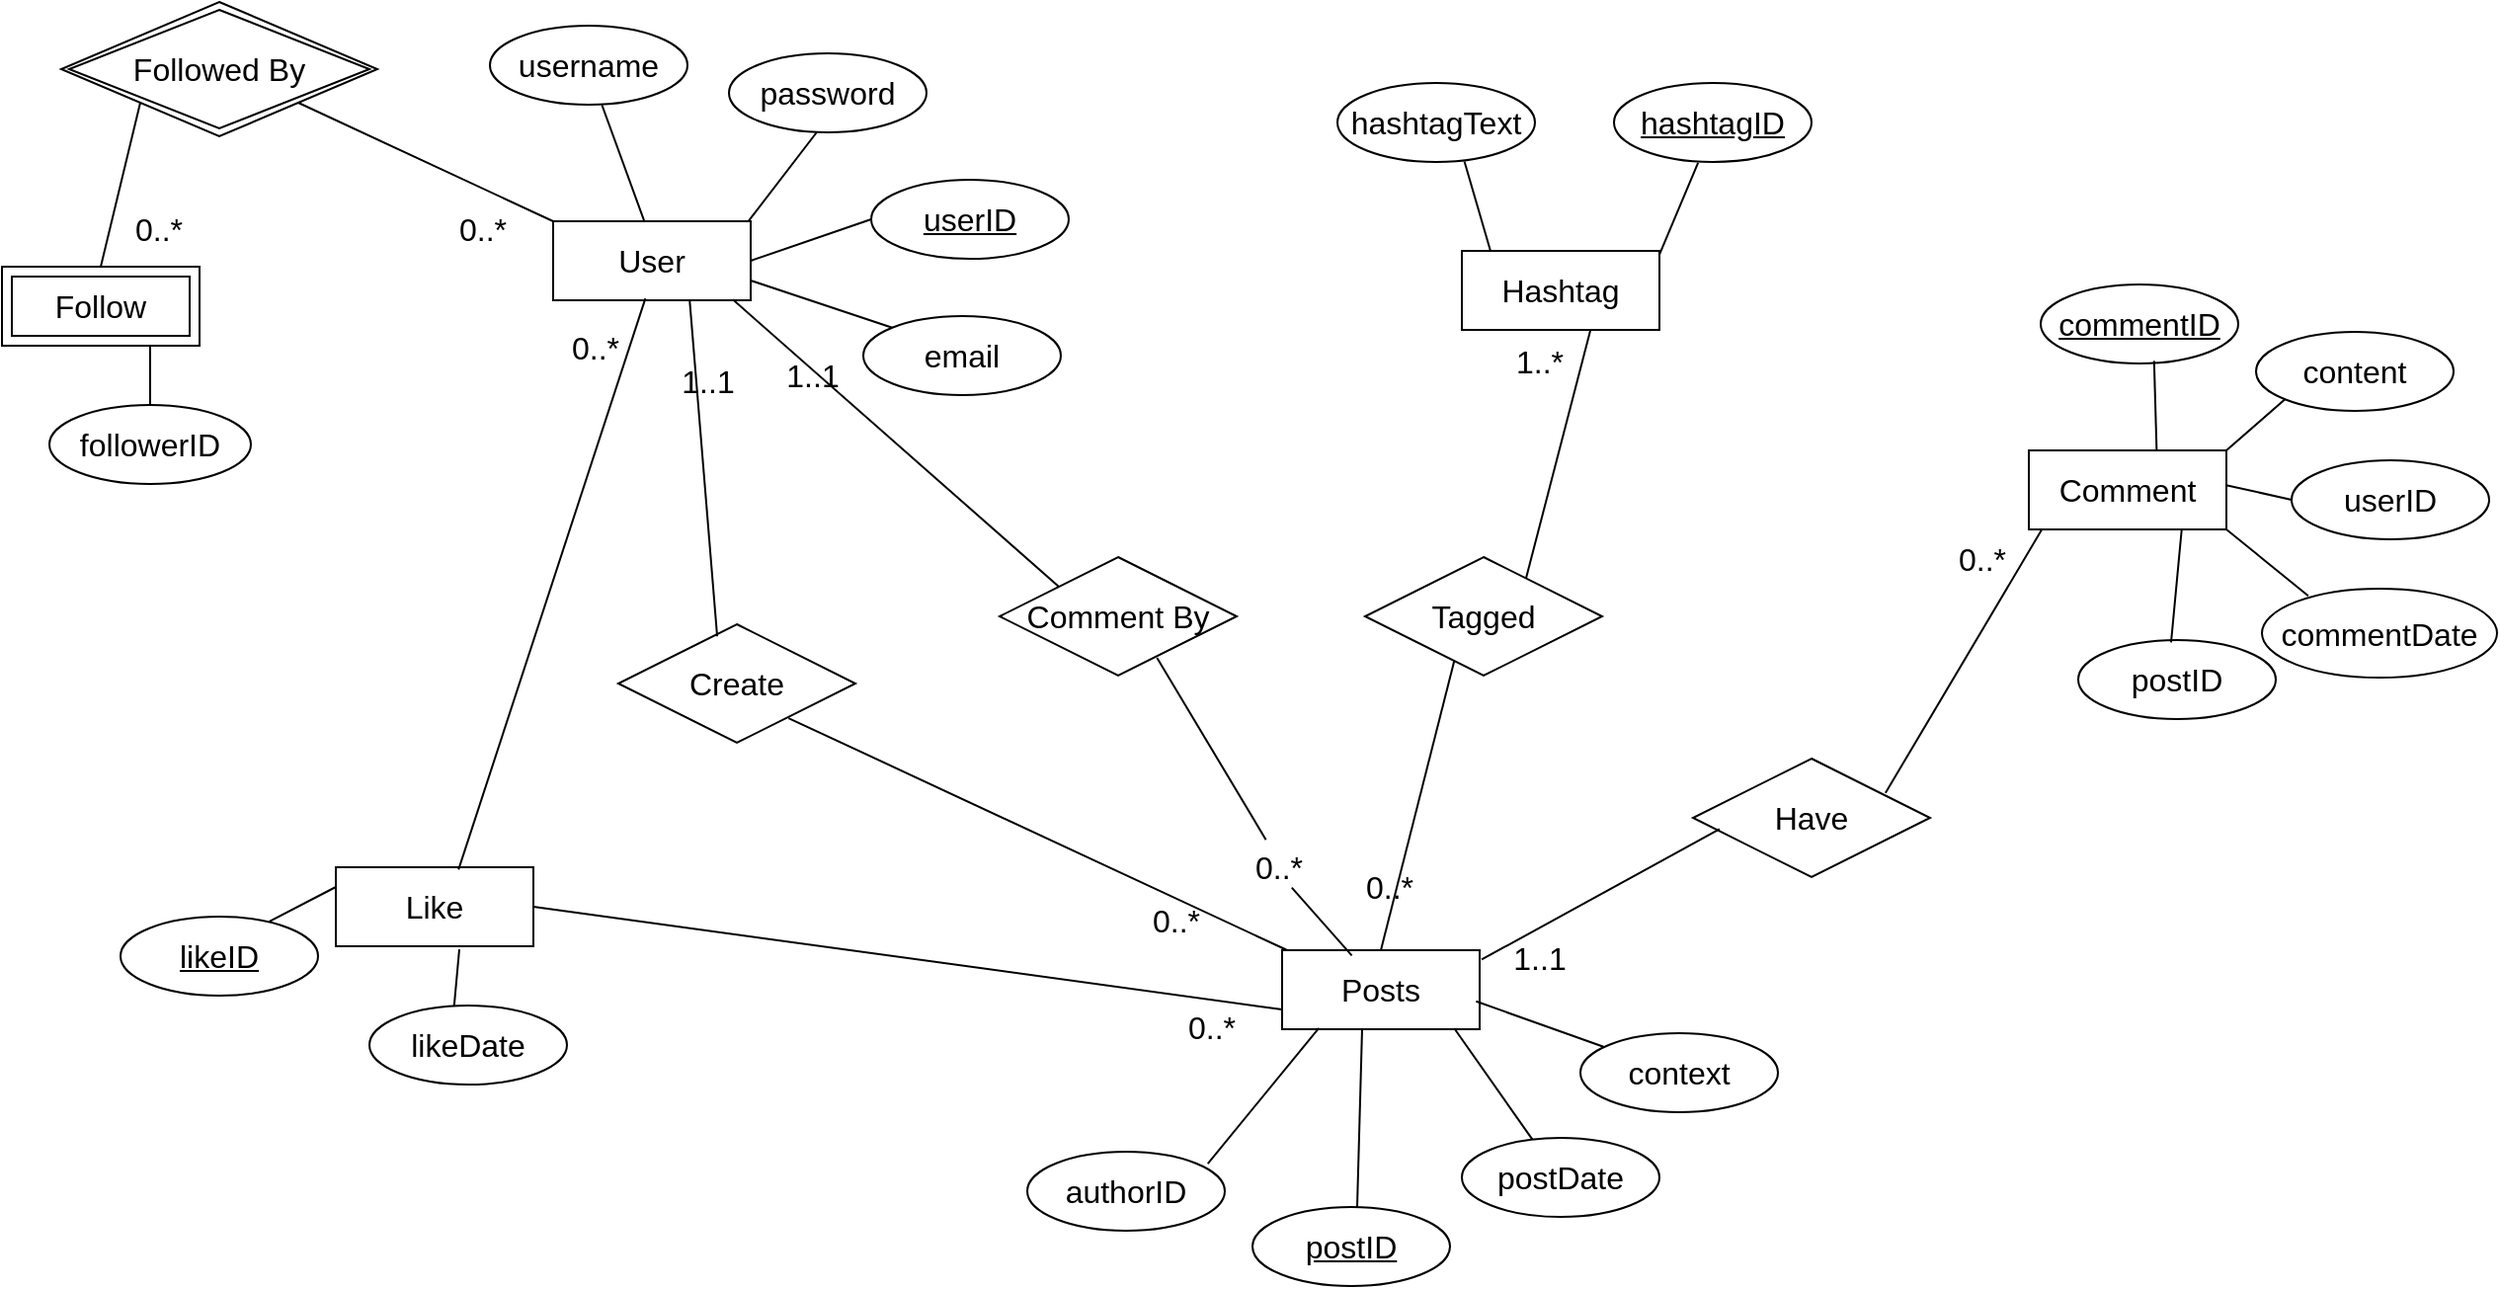 <mxfile version="21.8.2" type="github">
  <diagram name="Page-1" id="0xXDIpslHWF_h3QKl0N0">
    <mxGraphModel dx="1708" dy="1453" grid="0" gridSize="10" guides="1" tooltips="1" connect="1" arrows="1" fold="1" page="0" pageScale="1" pageWidth="827" pageHeight="1169" math="0" shadow="0">
      <root>
        <mxCell id="0" />
        <mxCell id="1" parent="0" />
        <mxCell id="wwoop0thXE-48_Gn2f_M-79" style="edgeStyle=none;curved=1;rounded=0;orthogonalLoop=1;jettySize=auto;html=1;exitX=0.5;exitY=0;exitDx=0;exitDy=0;fontSize=12;startSize=8;endSize=8;" edge="1" parent="1">
          <mxGeometry relative="1" as="geometry">
            <mxPoint x="87" y="-410" as="sourcePoint" />
            <mxPoint x="87" y="-410" as="targetPoint" />
          </mxGeometry>
        </mxCell>
        <mxCell id="wwoop0thXE-48_Gn2f_M-177" value="User" style="whiteSpace=wrap;html=1;align=center;fontSize=16;" vertex="1" parent="1">
          <mxGeometry x="-260" y="-545" width="100" height="40" as="geometry" />
        </mxCell>
        <mxCell id="wwoop0thXE-48_Gn2f_M-179" value="Hashtag" style="whiteSpace=wrap;html=1;align=center;fontSize=16;" vertex="1" parent="1">
          <mxGeometry x="200" y="-530" width="100" height="40" as="geometry" />
        </mxCell>
        <mxCell id="wwoop0thXE-48_Gn2f_M-180" value="Comment" style="whiteSpace=wrap;html=1;align=center;fontSize=16;" vertex="1" parent="1">
          <mxGeometry x="487" y="-429" width="100" height="40" as="geometry" />
        </mxCell>
        <mxCell id="wwoop0thXE-48_Gn2f_M-181" value="Posts" style="whiteSpace=wrap;html=1;align=center;fontSize=16;" vertex="1" parent="1">
          <mxGeometry x="109" y="-176" width="100" height="40" as="geometry" />
        </mxCell>
        <mxCell id="wwoop0thXE-48_Gn2f_M-182" value="" style="endArrow=none;html=1;rounded=0;fontSize=12;startSize=8;endSize=8;curved=1;exitX=0.567;exitY=1.003;exitDx=0;exitDy=0;exitPerimeter=0;entryX=0.46;entryY=-0.011;entryDx=0;entryDy=0;entryPerimeter=0;" edge="1" parent="1" source="wwoop0thXE-48_Gn2f_M-184" target="wwoop0thXE-48_Gn2f_M-177">
          <mxGeometry relative="1" as="geometry">
            <mxPoint x="-273" y="-585" as="sourcePoint" />
            <mxPoint x="-262" y="-545" as="targetPoint" />
          </mxGeometry>
        </mxCell>
        <mxCell id="wwoop0thXE-48_Gn2f_M-184" value="username" style="ellipse;whiteSpace=wrap;html=1;align=center;fontSize=16;" vertex="1" parent="1">
          <mxGeometry x="-292" y="-644" width="100" height="40" as="geometry" />
        </mxCell>
        <mxCell id="wwoop0thXE-48_Gn2f_M-185" value="" style="endArrow=none;html=1;rounded=0;fontSize=12;startSize=8;endSize=8;curved=1;exitX=0.443;exitY=1.003;exitDx=0;exitDy=0;exitPerimeter=0;entryX=0.987;entryY=0.004;entryDx=0;entryDy=0;entryPerimeter=0;" edge="1" parent="1" source="wwoop0thXE-48_Gn2f_M-186" target="wwoop0thXE-48_Gn2f_M-177">
          <mxGeometry relative="1" as="geometry">
            <mxPoint x="-154" y="-584" as="sourcePoint" />
            <mxPoint x="-176" y="-544" as="targetPoint" />
          </mxGeometry>
        </mxCell>
        <mxCell id="wwoop0thXE-48_Gn2f_M-186" value="password" style="ellipse;whiteSpace=wrap;html=1;align=center;fontSize=16;" vertex="1" parent="1">
          <mxGeometry x="-171" y="-630" width="100" height="40" as="geometry" />
        </mxCell>
        <mxCell id="wwoop0thXE-48_Gn2f_M-187" value="" style="endArrow=none;html=1;rounded=0;fontSize=12;startSize=8;endSize=8;curved=1;exitX=0;exitY=0;exitDx=0;exitDy=0;entryX=1;entryY=0.75;entryDx=0;entryDy=0;" edge="1" parent="1" source="wwoop0thXE-48_Gn2f_M-189" target="wwoop0thXE-48_Gn2f_M-177">
          <mxGeometry relative="1" as="geometry">
            <mxPoint x="-320" y="-541" as="sourcePoint" />
            <mxPoint x="-272" y="-526" as="targetPoint" />
          </mxGeometry>
        </mxCell>
        <mxCell id="wwoop0thXE-48_Gn2f_M-189" value="email" style="ellipse;whiteSpace=wrap;html=1;align=center;fontSize=16;" vertex="1" parent="1">
          <mxGeometry x="-103" y="-497" width="100" height="40" as="geometry" />
        </mxCell>
        <mxCell id="wwoop0thXE-48_Gn2f_M-203" value="userID" style="ellipse;whiteSpace=wrap;html=1;align=center;fontStyle=4;fontSize=16;" vertex="1" parent="1">
          <mxGeometry x="-99" y="-566" width="100" height="40" as="geometry" />
        </mxCell>
        <mxCell id="wwoop0thXE-48_Gn2f_M-204" value="" style="endArrow=none;html=1;rounded=0;fontSize=12;startSize=8;endSize=8;curved=1;entryX=1;entryY=0.5;entryDx=0;entryDy=0;exitX=0;exitY=0.5;exitDx=0;exitDy=0;" edge="1" parent="1" source="wwoop0thXE-48_Gn2f_M-203" target="wwoop0thXE-48_Gn2f_M-177">
          <mxGeometry relative="1" as="geometry">
            <mxPoint x="-272" y="-475" as="sourcePoint" />
            <mxPoint x="-246" y="-503" as="targetPoint" />
          </mxGeometry>
        </mxCell>
        <mxCell id="wwoop0thXE-48_Gn2f_M-205" value="" style="endArrow=none;html=1;rounded=0;fontSize=12;startSize=8;endSize=8;curved=1;exitX=0.426;exitY=1.008;exitDx=0;exitDy=0;exitPerimeter=0;entryX=1.001;entryY=0.041;entryDx=0;entryDy=0;entryPerimeter=0;" edge="1" parent="1" source="wwoop0thXE-48_Gn2f_M-207" target="wwoop0thXE-48_Gn2f_M-179">
          <mxGeometry relative="1" as="geometry">
            <mxPoint x="318" y="-577" as="sourcePoint" />
            <mxPoint x="296" y="-537" as="targetPoint" />
          </mxGeometry>
        </mxCell>
        <mxCell id="wwoop0thXE-48_Gn2f_M-206" value="" style="endArrow=none;html=1;rounded=0;fontSize=12;startSize=8;endSize=8;curved=1;entryX=0.144;entryY=-0.007;entryDx=0;entryDy=0;entryPerimeter=0;exitX=0.643;exitY=0.994;exitDx=0;exitDy=0;exitPerimeter=0;" edge="1" parent="1" source="wwoop0thXE-48_Gn2f_M-208" target="wwoop0thXE-48_Gn2f_M-179">
          <mxGeometry relative="1" as="geometry">
            <mxPoint x="193" y="-579" as="sourcePoint" />
            <mxPoint x="211" y="-537" as="targetPoint" />
          </mxGeometry>
        </mxCell>
        <mxCell id="wwoop0thXE-48_Gn2f_M-207" value="&lt;u&gt;hashtagID&lt;/u&gt;" style="ellipse;whiteSpace=wrap;html=1;align=center;fontSize=16;" vertex="1" parent="1">
          <mxGeometry x="277" y="-615" width="100" height="40" as="geometry" />
        </mxCell>
        <mxCell id="wwoop0thXE-48_Gn2f_M-208" value="hashtagText" style="ellipse;whiteSpace=wrap;html=1;align=center;fontSize=16;" vertex="1" parent="1">
          <mxGeometry x="137" y="-615" width="100" height="40" as="geometry" />
        </mxCell>
        <mxCell id="wwoop0thXE-48_Gn2f_M-209" value="Like" style="whiteSpace=wrap;html=1;align=center;fontSize=16;" vertex="1" parent="1">
          <mxGeometry x="-370" y="-218" width="100" height="40" as="geometry" />
        </mxCell>
        <mxCell id="wwoop0thXE-48_Gn2f_M-212" value="" style="endArrow=none;html=1;rounded=0;fontSize=12;startSize=8;endSize=8;curved=1;entryX=0.625;entryY=1.039;entryDx=0;entryDy=0;entryPerimeter=0;exitX=0.429;exitY=0.001;exitDx=0;exitDy=0;exitPerimeter=0;" edge="1" parent="1" source="wwoop0thXE-48_Gn2f_M-213" target="wwoop0thXE-48_Gn2f_M-209">
          <mxGeometry relative="1" as="geometry">
            <mxPoint x="-353" y="-61" as="sourcePoint" />
            <mxPoint x="-370" y="-95" as="targetPoint" />
          </mxGeometry>
        </mxCell>
        <mxCell id="wwoop0thXE-48_Gn2f_M-213" value="likeDate" style="ellipse;whiteSpace=wrap;html=1;align=center;fontSize=16;" vertex="1" parent="1">
          <mxGeometry x="-353" y="-148" width="100" height="40" as="geometry" />
        </mxCell>
        <mxCell id="wwoop0thXE-48_Gn2f_M-216" value="likeID" style="ellipse;whiteSpace=wrap;html=1;align=center;fontStyle=4;fontSize=16;" vertex="1" parent="1">
          <mxGeometry x="-479" y="-193" width="100" height="40" as="geometry" />
        </mxCell>
        <mxCell id="wwoop0thXE-48_Gn2f_M-217" value="" style="endArrow=none;html=1;rounded=0;fontSize=12;startSize=8;endSize=8;curved=1;entryX=0;entryY=0.25;entryDx=0;entryDy=0;exitX=0.754;exitY=0.062;exitDx=0;exitDy=0;exitPerimeter=0;" edge="1" parent="1" target="wwoop0thXE-48_Gn2f_M-209" source="wwoop0thXE-48_Gn2f_M-216">
          <mxGeometry relative="1" as="geometry">
            <mxPoint x="-468" y="-64" as="sourcePoint" />
            <mxPoint x="-442" y="-92" as="targetPoint" />
          </mxGeometry>
        </mxCell>
        <mxCell id="wwoop0thXE-48_Gn2f_M-219" value="" style="endArrow=none;html=1;rounded=0;fontSize=12;startSize=8;endSize=8;curved=1;entryX=0.871;entryY=0.987;entryDx=0;entryDy=0;entryPerimeter=0;exitX=0.364;exitY=0.046;exitDx=0;exitDy=0;exitPerimeter=0;" edge="1" parent="1" source="wwoop0thXE-48_Gn2f_M-220" target="wwoop0thXE-48_Gn2f_M-181">
          <mxGeometry relative="1" as="geometry">
            <mxPoint x="219" y="-102" as="sourcePoint" />
            <mxPoint x="202" y="-128" as="targetPoint" />
          </mxGeometry>
        </mxCell>
        <mxCell id="wwoop0thXE-48_Gn2f_M-220" value="postDate" style="ellipse;whiteSpace=wrap;html=1;align=center;fontSize=16;" vertex="1" parent="1">
          <mxGeometry x="200" y="-81" width="100" height="40" as="geometry" />
        </mxCell>
        <mxCell id="wwoop0thXE-48_Gn2f_M-221" value="" style="endArrow=none;html=1;rounded=0;fontSize=12;startSize=8;endSize=8;curved=1;entryX=0.405;entryY=0.994;entryDx=0;entryDy=0;entryPerimeter=0;exitX=0.53;exitY=0;exitDx=0;exitDy=0;exitPerimeter=0;" edge="1" parent="1" source="wwoop0thXE-48_Gn2f_M-222" target="wwoop0thXE-48_Gn2f_M-181">
          <mxGeometry relative="1" as="geometry">
            <mxPoint x="141" y="-52" as="sourcePoint" />
            <mxPoint x="136" y="-127" as="targetPoint" />
          </mxGeometry>
        </mxCell>
        <mxCell id="wwoop0thXE-48_Gn2f_M-222" value="&lt;u&gt;postID&lt;/u&gt;" style="ellipse;whiteSpace=wrap;html=1;align=center;fontSize=16;" vertex="1" parent="1">
          <mxGeometry x="94" y="-46" width="100" height="40" as="geometry" />
        </mxCell>
        <mxCell id="wwoop0thXE-48_Gn2f_M-223" value="" style="endArrow=none;html=1;rounded=0;fontSize=12;startSize=8;endSize=8;curved=1;exitX=0.982;exitY=0.647;exitDx=0;exitDy=0;entryX=0.117;entryY=0.172;entryDx=0;entryDy=0;entryPerimeter=0;exitPerimeter=0;" edge="1" parent="1" source="wwoop0thXE-48_Gn2f_M-181" target="wwoop0thXE-48_Gn2f_M-227">
          <mxGeometry relative="1" as="geometry">
            <mxPoint x="217" y="-151" as="sourcePoint" />
            <mxPoint x="270" y="-122" as="targetPoint" />
          </mxGeometry>
        </mxCell>
        <mxCell id="wwoop0thXE-48_Gn2f_M-224" value="" style="endArrow=none;html=1;rounded=0;fontSize=12;startSize=8;endSize=8;curved=1;entryX=0.186;entryY=0.985;entryDx=0;entryDy=0;entryPerimeter=0;exitX=0.914;exitY=0.152;exitDx=0;exitDy=0;exitPerimeter=0;" edge="1" parent="1" source="wwoop0thXE-48_Gn2f_M-225" target="wwoop0thXE-48_Gn2f_M-181">
          <mxGeometry relative="1" as="geometry">
            <mxPoint x="63" y="-132" as="sourcePoint" />
            <mxPoint x="114" y="-150" as="targetPoint" />
          </mxGeometry>
        </mxCell>
        <mxCell id="wwoop0thXE-48_Gn2f_M-225" value="authorID" style="ellipse;whiteSpace=wrap;html=1;align=center;fontSize=16;" vertex="1" parent="1">
          <mxGeometry x="-20" y="-74" width="100" height="40" as="geometry" />
        </mxCell>
        <mxCell id="wwoop0thXE-48_Gn2f_M-227" value="context" style="ellipse;whiteSpace=wrap;html=1;align=center;fontSize=16;" vertex="1" parent="1">
          <mxGeometry x="260" y="-134" width="100" height="40" as="geometry" />
        </mxCell>
        <mxCell id="wwoop0thXE-48_Gn2f_M-228" value="" style="endArrow=none;html=1;rounded=0;fontSize=12;startSize=8;endSize=8;curved=1;exitX=0;exitY=1;exitDx=0;exitDy=0;entryX=1;entryY=0;entryDx=0;entryDy=0;" edge="1" parent="1" source="wwoop0thXE-48_Gn2f_M-236" target="wwoop0thXE-48_Gn2f_M-180">
          <mxGeometry relative="1" as="geometry">
            <mxPoint x="612" y="-443" as="sourcePoint" />
            <mxPoint x="582" y="-421" as="targetPoint" />
          </mxGeometry>
        </mxCell>
        <mxCell id="wwoop0thXE-48_Gn2f_M-229" value="&lt;u&gt;commentID&lt;/u&gt;" style="ellipse;whiteSpace=wrap;html=1;align=center;fontSize=16;" vertex="1" parent="1">
          <mxGeometry x="493" y="-513" width="100" height="40" as="geometry" />
        </mxCell>
        <mxCell id="wwoop0thXE-48_Gn2f_M-230" value="" style="endArrow=none;html=1;rounded=0;fontSize=12;startSize=8;endSize=8;curved=1;exitX=1;exitY=1;exitDx=0;exitDy=0;entryX=0.197;entryY=0.08;entryDx=0;entryDy=0;entryPerimeter=0;" edge="1" parent="1" source="wwoop0thXE-48_Gn2f_M-180" target="wwoop0thXE-48_Gn2f_M-231">
          <mxGeometry relative="1" as="geometry">
            <mxPoint x="579" y="-384" as="sourcePoint" />
            <mxPoint x="632" y="-355" as="targetPoint" />
          </mxGeometry>
        </mxCell>
        <mxCell id="wwoop0thXE-48_Gn2f_M-231" value="commentDate" style="ellipse;whiteSpace=wrap;html=1;align=center;fontSize=16;" vertex="1" parent="1">
          <mxGeometry x="605" y="-359" width="119" height="45" as="geometry" />
        </mxCell>
        <mxCell id="wwoop0thXE-48_Gn2f_M-232" value="" style="endArrow=none;html=1;rounded=0;fontSize=12;startSize=8;endSize=8;curved=1;entryX=0.999;entryY=0.44;entryDx=0;entryDy=0;entryPerimeter=0;exitX=0;exitY=0.5;exitDx=0;exitDy=0;" edge="1" parent="1" source="wwoop0thXE-48_Gn2f_M-235" target="wwoop0thXE-48_Gn2f_M-180">
          <mxGeometry relative="1" as="geometry">
            <mxPoint x="626" y="-404.56" as="sourcePoint" />
            <mxPoint x="582" y="-404.56" as="targetPoint" />
          </mxGeometry>
        </mxCell>
        <mxCell id="wwoop0thXE-48_Gn2f_M-235" value="userID" style="ellipse;whiteSpace=wrap;html=1;align=center;fontSize=16;" vertex="1" parent="1">
          <mxGeometry x="620" y="-424" width="100" height="40" as="geometry" />
        </mxCell>
        <mxCell id="wwoop0thXE-48_Gn2f_M-236" value="content" style="ellipse;whiteSpace=wrap;html=1;align=center;fontSize=16;" vertex="1" parent="1">
          <mxGeometry x="602" y="-489" width="100" height="40" as="geometry" />
        </mxCell>
        <mxCell id="wwoop0thXE-48_Gn2f_M-239" value="postID" style="ellipse;whiteSpace=wrap;html=1;align=center;fontSize=16;" vertex="1" parent="1">
          <mxGeometry x="512" y="-333" width="100" height="40" as="geometry" />
        </mxCell>
        <mxCell id="wwoop0thXE-48_Gn2f_M-240" value="" style="endArrow=none;html=1;rounded=0;fontSize=12;startSize=8;endSize=8;curved=1;entryX=0.647;entryY=0.004;entryDx=0;entryDy=0;entryPerimeter=0;exitX=0.574;exitY=0.967;exitDx=0;exitDy=0;exitPerimeter=0;" edge="1" parent="1" source="wwoop0thXE-48_Gn2f_M-229" target="wwoop0thXE-48_Gn2f_M-180">
          <mxGeometry relative="1" as="geometry">
            <mxPoint x="546" y="-473" as="sourcePoint" />
            <mxPoint x="549" y="-429" as="targetPoint" />
          </mxGeometry>
        </mxCell>
        <mxCell id="wwoop0thXE-48_Gn2f_M-241" value="" style="endArrow=none;html=1;rounded=0;fontSize=12;startSize=8;endSize=8;curved=1;exitX=0.774;exitY=0.994;exitDx=0;exitDy=0;entryX=0.47;entryY=0.03;entryDx=0;entryDy=0;entryPerimeter=0;exitPerimeter=0;" edge="1" parent="1" source="wwoop0thXE-48_Gn2f_M-180" target="wwoop0thXE-48_Gn2f_M-239">
          <mxGeometry relative="1" as="geometry">
            <mxPoint x="499" y="-380" as="sourcePoint" />
            <mxPoint x="536" y="-331" as="targetPoint" />
          </mxGeometry>
        </mxCell>
        <mxCell id="wwoop0thXE-48_Gn2f_M-253" value="Create" style="shape=rhombus;perimeter=rhombusPerimeter;whiteSpace=wrap;html=1;align=center;fontSize=16;" vertex="1" parent="1">
          <mxGeometry x="-227" y="-341" width="120" height="60" as="geometry" />
        </mxCell>
        <mxCell id="wwoop0thXE-48_Gn2f_M-254" value="" style="endArrow=none;html=1;rounded=0;fontSize=12;startSize=8;endSize=8;curved=1;exitX=0.417;exitY=0.102;exitDx=0;exitDy=0;exitPerimeter=0;entryX=0.691;entryY=0.999;entryDx=0;entryDy=0;entryPerimeter=0;" edge="1" parent="1" source="wwoop0thXE-48_Gn2f_M-253" target="wwoop0thXE-48_Gn2f_M-177">
          <mxGeometry width="50" height="50" relative="1" as="geometry">
            <mxPoint x="-103" y="-421" as="sourcePoint" />
            <mxPoint x="-162" y="-503" as="targetPoint" />
          </mxGeometry>
        </mxCell>
        <mxCell id="wwoop0thXE-48_Gn2f_M-256" value="0..*" style="text;html=1;align=center;verticalAlign=middle;resizable=0;points=[];autosize=1;strokeColor=none;fillColor=none;fontSize=16;" vertex="1" parent="1">
          <mxGeometry x="34" y="-207" width="42" height="31" as="geometry" />
        </mxCell>
        <mxCell id="wwoop0thXE-48_Gn2f_M-257" value="Tagged" style="shape=rhombus;perimeter=rhombusPerimeter;whiteSpace=wrap;html=1;align=center;fontSize=16;" vertex="1" parent="1">
          <mxGeometry x="151" y="-375" width="120" height="60" as="geometry" />
        </mxCell>
        <mxCell id="wwoop0thXE-48_Gn2f_M-258" value="" style="endArrow=none;html=1;rounded=0;fontSize=12;startSize=8;endSize=8;curved=1;exitX=0.5;exitY=0;exitDx=0;exitDy=0;entryX=0.376;entryY=0.877;entryDx=0;entryDy=0;entryPerimeter=0;" edge="1" parent="1" source="wwoop0thXE-48_Gn2f_M-181" target="wwoop0thXE-48_Gn2f_M-257">
          <mxGeometry width="50" height="50" relative="1" as="geometry">
            <mxPoint x="151" y="-172" as="sourcePoint" />
            <mxPoint x="143" y="-317" as="targetPoint" />
          </mxGeometry>
        </mxCell>
        <mxCell id="wwoop0thXE-48_Gn2f_M-260" value="1..*" style="text;html=1;align=center;verticalAlign=middle;resizable=0;points=[];autosize=1;strokeColor=none;fillColor=none;fontSize=16;" vertex="1" parent="1">
          <mxGeometry x="218" y="-490" width="42" height="31" as="geometry" />
        </mxCell>
        <mxCell id="wwoop0thXE-48_Gn2f_M-261" value="Have" style="shape=rhombus;perimeter=rhombusPerimeter;whiteSpace=wrap;html=1;align=center;fontSize=16;" vertex="1" parent="1">
          <mxGeometry x="317" y="-273" width="120" height="60" as="geometry" />
        </mxCell>
        <mxCell id="wwoop0thXE-48_Gn2f_M-262" value="" style="endArrow=none;html=1;rounded=0;fontSize=12;startSize=8;endSize=8;curved=1;exitX=1.01;exitY=0.118;exitDx=0;exitDy=0;entryX=0.112;entryY=0.595;entryDx=0;entryDy=0;entryPerimeter=0;exitPerimeter=0;" edge="1" parent="1" source="wwoop0thXE-48_Gn2f_M-181" target="wwoop0thXE-48_Gn2f_M-261">
          <mxGeometry width="50" height="50" relative="1" as="geometry">
            <mxPoint x="169" y="-166" as="sourcePoint" />
            <mxPoint x="206" y="-312" as="targetPoint" />
          </mxGeometry>
        </mxCell>
        <mxCell id="wwoop0thXE-48_Gn2f_M-264" value="" style="endArrow=none;html=1;rounded=0;fontSize=12;startSize=8;endSize=8;curved=1;exitX=0.812;exitY=0.29;exitDx=0;exitDy=0;entryX=0.066;entryY=1.001;entryDx=0;entryDy=0;entryPerimeter=0;exitPerimeter=0;" edge="1" parent="1" source="wwoop0thXE-48_Gn2f_M-261" target="wwoop0thXE-48_Gn2f_M-180">
          <mxGeometry width="50" height="50" relative="1" as="geometry">
            <mxPoint x="445" y="-252" as="sourcePoint" />
            <mxPoint x="605" y="-310" as="targetPoint" />
          </mxGeometry>
        </mxCell>
        <mxCell id="wwoop0thXE-48_Gn2f_M-265" value="" style="endArrow=none;html=1;rounded=0;fontSize=12;startSize=8;endSize=8;curved=1;exitX=0.679;exitY=0.18;exitDx=0;exitDy=0;entryX=0.65;entryY=1.01;entryDx=0;entryDy=0;entryPerimeter=0;exitPerimeter=0;" edge="1" parent="1" source="wwoop0thXE-48_Gn2f_M-257" target="wwoop0thXE-48_Gn2f_M-179">
          <mxGeometry width="50" height="50" relative="1" as="geometry">
            <mxPoint x="237" y="-355" as="sourcePoint" />
            <mxPoint x="274" y="-501" as="targetPoint" />
          </mxGeometry>
        </mxCell>
        <mxCell id="wwoop0thXE-48_Gn2f_M-266" value="" style="endArrow=none;html=1;rounded=0;fontSize=12;startSize=8;endSize=8;curved=1;entryX=0.718;entryY=0.792;entryDx=0;entryDy=0;entryPerimeter=0;exitX=0.026;exitY=0;exitDx=0;exitDy=0;exitPerimeter=0;" edge="1" parent="1" source="wwoop0thXE-48_Gn2f_M-181" target="wwoop0thXE-48_Gn2f_M-253">
          <mxGeometry width="50" height="50" relative="1" as="geometry">
            <mxPoint x="107" y="-177" as="sourcePoint" />
            <mxPoint x="-141" y="-320" as="targetPoint" />
          </mxGeometry>
        </mxCell>
        <mxCell id="wwoop0thXE-48_Gn2f_M-267" value="1..1" style="text;html=1;align=center;verticalAlign=middle;resizable=0;points=[];autosize=1;strokeColor=none;fillColor=none;fontSize=16;" vertex="1" parent="1">
          <mxGeometry x="216.5" y="-188" width="45" height="31" as="geometry" />
        </mxCell>
        <mxCell id="wwoop0thXE-48_Gn2f_M-268" value="1..1" style="text;html=1;align=center;verticalAlign=middle;resizable=0;points=[];autosize=1;strokeColor=none;fillColor=none;fontSize=16;" vertex="1" parent="1">
          <mxGeometry x="-205" y="-480" width="45" height="31" as="geometry" />
        </mxCell>
        <mxCell id="wwoop0thXE-48_Gn2f_M-269" value="0..*" style="text;html=1;align=center;verticalAlign=middle;resizable=0;points=[];autosize=1;strokeColor=none;fillColor=none;fontSize=16;" vertex="1" parent="1">
          <mxGeometry x="442" y="-390" width="42" height="31" as="geometry" />
        </mxCell>
        <mxCell id="wwoop0thXE-48_Gn2f_M-271" value="0..*" style="text;html=1;align=center;verticalAlign=middle;resizable=0;points=[];autosize=1;strokeColor=none;fillColor=none;fontSize=16;" vertex="1" parent="1">
          <mxGeometry x="142" y="-224" width="42" height="31" as="geometry" />
        </mxCell>
        <mxCell id="wwoop0thXE-48_Gn2f_M-275" value="" style="endArrow=none;html=1;rounded=0;fontSize=12;startSize=8;endSize=8;curved=1;entryX=0.467;entryY=0.977;entryDx=0;entryDy=0;entryPerimeter=0;exitX=0.621;exitY=0.03;exitDx=0;exitDy=0;exitPerimeter=0;" edge="1" parent="1" source="wwoop0thXE-48_Gn2f_M-209" target="wwoop0thXE-48_Gn2f_M-177">
          <mxGeometry width="50" height="50" relative="1" as="geometry">
            <mxPoint x="-398" y="-132" as="sourcePoint" />
            <mxPoint x="-218" y="-505" as="targetPoint" />
          </mxGeometry>
        </mxCell>
        <mxCell id="wwoop0thXE-48_Gn2f_M-277" value="" style="endArrow=none;html=1;rounded=0;fontSize=12;startSize=8;endSize=8;curved=1;entryX=1;entryY=0.5;entryDx=0;entryDy=0;exitX=0;exitY=0.75;exitDx=0;exitDy=0;" edge="1" parent="1" source="wwoop0thXE-48_Gn2f_M-181" target="wwoop0thXE-48_Gn2f_M-209">
          <mxGeometry width="50" height="50" relative="1" as="geometry">
            <mxPoint x="26" y="-60" as="sourcePoint" />
            <mxPoint x="-238.4" y="-205.24" as="targetPoint" />
          </mxGeometry>
        </mxCell>
        <mxCell id="wwoop0thXE-48_Gn2f_M-278" value="0..*" style="text;html=1;align=center;verticalAlign=middle;resizable=0;points=[];autosize=1;strokeColor=none;fillColor=none;fontSize=16;" vertex="1" parent="1">
          <mxGeometry x="52" y="-153" width="42" height="31" as="geometry" />
        </mxCell>
        <mxCell id="wwoop0thXE-48_Gn2f_M-279" value="0..*" style="text;html=1;align=center;verticalAlign=middle;resizable=0;points=[];autosize=1;strokeColor=none;fillColor=none;fontSize=16;" vertex="1" parent="1">
          <mxGeometry x="-260" y="-497" width="42" height="31" as="geometry" />
        </mxCell>
        <mxCell id="wwoop0thXE-48_Gn2f_M-281" value="Follow" style="shape=ext;margin=3;double=1;whiteSpace=wrap;html=1;align=center;fontSize=16;" vertex="1" parent="1">
          <mxGeometry x="-539" y="-522" width="100" height="40" as="geometry" />
        </mxCell>
        <mxCell id="wwoop0thXE-48_Gn2f_M-297" value="" style="endArrow=none;html=1;rounded=0;fontSize=12;startSize=8;endSize=8;curved=1;entryX=0.75;entryY=1;entryDx=0;entryDy=0;exitX=0.5;exitY=0;exitDx=0;exitDy=0;" edge="1" parent="1" source="wwoop0thXE-48_Gn2f_M-301" target="wwoop0thXE-48_Gn2f_M-281">
          <mxGeometry relative="1" as="geometry">
            <mxPoint x="-98" y="225" as="sourcePoint" />
            <mxPoint x="-72" y="182" as="targetPoint" />
          </mxGeometry>
        </mxCell>
        <mxCell id="wwoop0thXE-48_Gn2f_M-301" value="followerID" style="ellipse;whiteSpace=wrap;html=1;align=center;fontSize=16;" vertex="1" parent="1">
          <mxGeometry x="-515" y="-452" width="102" height="40" as="geometry" />
        </mxCell>
        <mxCell id="wwoop0thXE-48_Gn2f_M-304" value="Followed By" style="shape=rhombus;double=1;perimeter=rhombusPerimeter;whiteSpace=wrap;html=1;align=center;fontSize=16;" vertex="1" parent="1">
          <mxGeometry x="-509" y="-656" width="160" height="68" as="geometry" />
        </mxCell>
        <mxCell id="wwoop0thXE-48_Gn2f_M-305" style="edgeStyle=none;curved=1;rounded=0;orthogonalLoop=1;jettySize=auto;html=1;entryX=0.5;entryY=1;entryDx=0;entryDy=0;fontSize=12;startSize=8;endSize=8;" edge="1" parent="1" source="wwoop0thXE-48_Gn2f_M-304" target="wwoop0thXE-48_Gn2f_M-304">
          <mxGeometry relative="1" as="geometry" />
        </mxCell>
        <mxCell id="wwoop0thXE-48_Gn2f_M-306" value="" style="endArrow=none;html=1;rounded=0;fontSize=12;startSize=8;endSize=8;curved=1;exitX=1;exitY=1;exitDx=0;exitDy=0;entryX=0;entryY=0;entryDx=0;entryDy=0;" edge="1" parent="1" source="wwoop0thXE-48_Gn2f_M-304" target="wwoop0thXE-48_Gn2f_M-177">
          <mxGeometry relative="1" as="geometry">
            <mxPoint x="-303" y="-537" as="sourcePoint" />
            <mxPoint x="-250" y="-516" as="targetPoint" />
          </mxGeometry>
        </mxCell>
        <mxCell id="wwoop0thXE-48_Gn2f_M-308" value="" style="endArrow=none;html=1;rounded=0;fontSize=12;startSize=8;endSize=8;curved=1;exitX=0;exitY=1;exitDx=0;exitDy=0;entryX=0.5;entryY=0;entryDx=0;entryDy=0;" edge="1" parent="1" source="wwoop0thXE-48_Gn2f_M-304" target="wwoop0thXE-48_Gn2f_M-281">
          <mxGeometry relative="1" as="geometry">
            <mxPoint x="-413" y="-644" as="sourcePoint" />
            <mxPoint x="-250" y="-535" as="targetPoint" />
          </mxGeometry>
        </mxCell>
        <mxCell id="wwoop0thXE-48_Gn2f_M-309" value="0..*" style="text;html=1;align=center;verticalAlign=middle;resizable=0;points=[];autosize=1;strokeColor=none;fillColor=none;fontSize=16;" vertex="1" parent="1">
          <mxGeometry x="-481" y="-557" width="42" height="31" as="geometry" />
        </mxCell>
        <mxCell id="wwoop0thXE-48_Gn2f_M-310" value="0..*" style="text;html=1;align=center;verticalAlign=middle;resizable=0;points=[];autosize=1;strokeColor=none;fillColor=none;fontSize=16;" vertex="1" parent="1">
          <mxGeometry x="-317" y="-557" width="42" height="31" as="geometry" />
        </mxCell>
        <mxCell id="wwoop0thXE-48_Gn2f_M-312" value="Comment By" style="shape=rhombus;perimeter=rhombusPerimeter;whiteSpace=wrap;html=1;align=center;fontSize=16;" vertex="1" parent="1">
          <mxGeometry x="-34" y="-375" width="120" height="60" as="geometry" />
        </mxCell>
        <mxCell id="wwoop0thXE-48_Gn2f_M-313" value="1..1" style="text;html=1;align=center;verticalAlign=middle;resizable=0;points=[];autosize=1;strokeColor=none;fillColor=none;fontSize=16;" vertex="1" parent="1">
          <mxGeometry x="-152" y="-483" width="45" height="31" as="geometry" />
        </mxCell>
        <mxCell id="wwoop0thXE-48_Gn2f_M-314" value="" style="endArrow=none;html=1;rounded=0;fontSize=12;startSize=8;endSize=8;curved=1;exitX=0;exitY=0;exitDx=0;exitDy=0;entryX=0.91;entryY=0.992;entryDx=0;entryDy=0;entryPerimeter=0;" edge="1" parent="1" source="wwoop0thXE-48_Gn2f_M-312" target="wwoop0thXE-48_Gn2f_M-177">
          <mxGeometry width="50" height="50" relative="1" as="geometry">
            <mxPoint x="-150" y="-330" as="sourcePoint" />
            <mxPoint x="-181" y="-495" as="targetPoint" />
          </mxGeometry>
        </mxCell>
        <mxCell id="wwoop0thXE-48_Gn2f_M-315" value="" style="endArrow=none;html=1;rounded=0;fontSize=12;startSize=8;endSize=8;curved=1;entryX=0.664;entryY=0.85;entryDx=0;entryDy=0;entryPerimeter=0;exitX=0.353;exitY=0.067;exitDx=0;exitDy=0;exitPerimeter=0;" edge="1" parent="1" source="wwoop0thXE-48_Gn2f_M-316" target="wwoop0thXE-48_Gn2f_M-312">
          <mxGeometry width="50" height="50" relative="1" as="geometry">
            <mxPoint x="122" y="-166" as="sourcePoint" />
            <mxPoint x="-131" y="-283" as="targetPoint" />
          </mxGeometry>
        </mxCell>
        <mxCell id="wwoop0thXE-48_Gn2f_M-317" value="" style="endArrow=none;html=1;rounded=0;fontSize=12;startSize=8;endSize=8;curved=1;entryX=0.664;entryY=0.85;entryDx=0;entryDy=0;entryPerimeter=0;exitX=0.353;exitY=0.067;exitDx=0;exitDy=0;exitPerimeter=0;" edge="1" parent="1" source="wwoop0thXE-48_Gn2f_M-181" target="wwoop0thXE-48_Gn2f_M-316">
          <mxGeometry width="50" height="50" relative="1" as="geometry">
            <mxPoint x="144" y="-173" as="sourcePoint" />
            <mxPoint x="46" y="-324" as="targetPoint" />
          </mxGeometry>
        </mxCell>
        <mxCell id="wwoop0thXE-48_Gn2f_M-316" value="0..*" style="text;html=1;align=center;verticalAlign=middle;resizable=0;points=[];autosize=1;strokeColor=none;fillColor=none;fontSize=16;" vertex="1" parent="1">
          <mxGeometry x="86" y="-234" width="42" height="31" as="geometry" />
        </mxCell>
      </root>
    </mxGraphModel>
  </diagram>
</mxfile>
